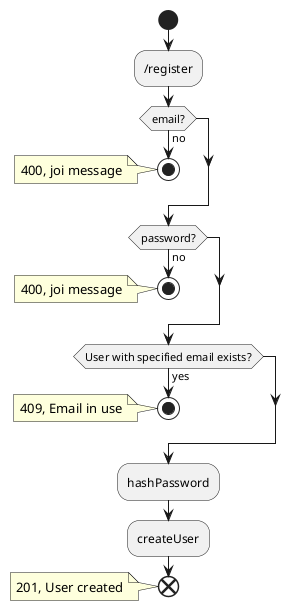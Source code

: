 @startuml users
!procedure $stop_if($param, $condition, $error, $message)
    if($param?) then ($condition)
        stop
        note left
            $error, $message
        end note
    endif
!endprocedure

start

:/register;
$stop_if("email", "no", "400", "joi message")
$stop_if("password", "no", "400", "joi message")
$stop_if("User with specified email exists", "yes", "409", "Email in use")
:hashPassword;
:createUser;

end
note left
    201, User created
end note

@enduml

